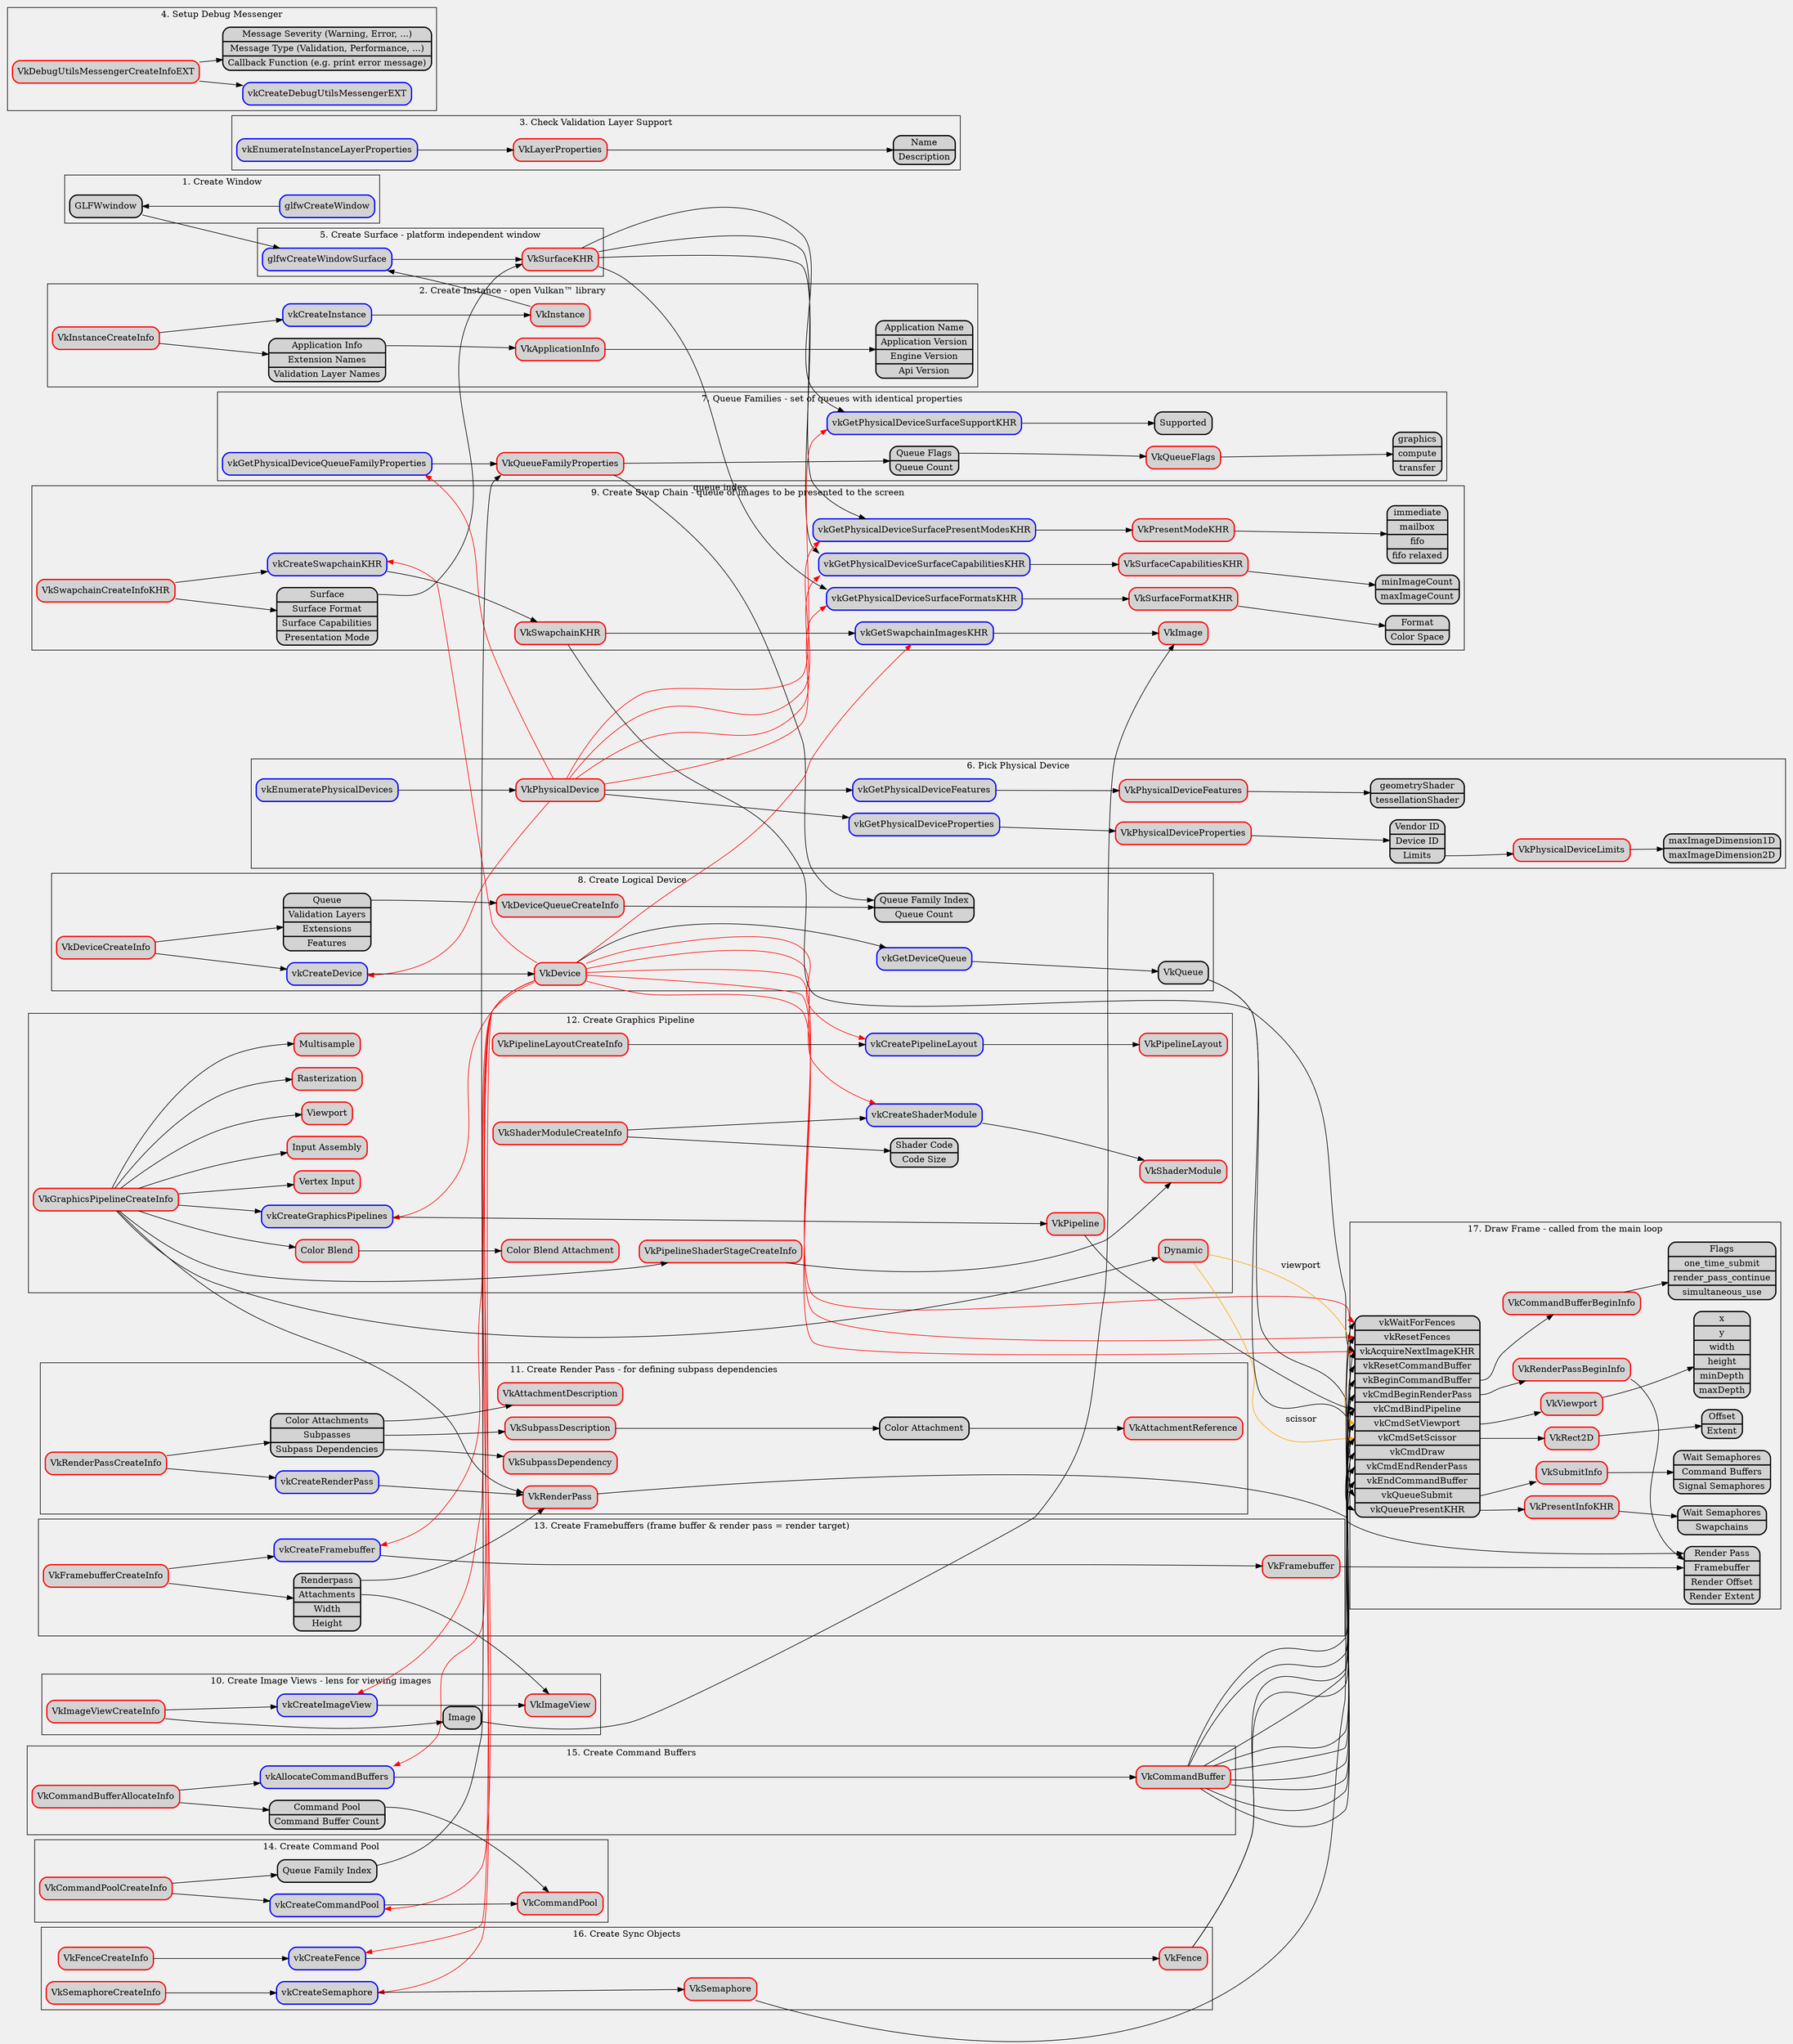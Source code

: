 digraph Vulkan {
  newrank=true;
  rankdir=LR;
  bgcolor=grey94;
  Node [
    shape=record;
    style="rounded,filled,bold";
    fillcolor="lightgrey";
  ];
  // create window
  subgraph cluster_CreateWindow {
    label="1. Create Window";
    glfwCreateWindow [
      color=blue;
    ];
    glfwCreateWindow -> GLFWwindow [
      constraint=false;
    ];
  }
  // create instance
  subgraph cluster_CreateInstance {
    label="2. Create Instance - open Vulkan™ library";
    VkInstanceCreateInfo [
      color=red;
      label="VkInstanceCreateInfo";
    ];
    VkInstanceCreateInfoContent [
      label="<VkApplicationInfo>Application Info| Extension Names| Validation Layer Names";
    ];
    VkInstanceCreateInfo -> VkInstanceCreateInfoContent;
    VkInstanceCreateInfoContent:VkApplicationInfo -> VkApplicationInfo;
    VkApplicationInfo [
      color=red;
    ];
    VkApplicationInfo -> VkApplicationInfoContent;
    VkApplicationInfoContent [
      label="Application Name|Application Version| Engine Version| Api Version";
    ];
    vkCreateInstance [
      color=blue;
    ];
    VkInstanceCreateInfo -> vkCreateInstance;
    VkInstance [
      color=red;
    ];
    vkCreateInstance -> VkInstance;
  }
  // check validation layerse
  subgraph cluster_ValidationLayer {
    label="3. Check Validation Layer Support";
    vkEnumerateInstanceLayerProperties [
      color=blue;
    ];
    VkLayerProperties [
      color=red;
    ];
    vkEnumerateInstanceLayerProperties -> VkLayerProperties;
    VkLayerPropertiesContent [
      label="Name | Description";
    ];
    VkLayerProperties -> VkLayerPropertiesContent;
  }
  subgraph cluster_DebugMessenger {
    label="4. Setup Debug Messenger";
    vkCreateDebugUtilsMessengerEXT [
      color=blue;
    ];
    VkDebugUtilsMessengerCreateInfoEXTContent [
      label="Message Severity (Warning, Error, ...)| Message Type (Validation, Performance, ...) | Callback Function (e.g. print error message)";
    ];
    VkDebugUtilsMessengerCreateInfoEXT [
      color=red;
    ];
    VkDebugUtilsMessengerCreateInfoEXT -> VkDebugUtilsMessengerCreateInfoEXTContent;
    vkCreateDebugUtilsMessengerEXT [
      color=blue;
    ];
    VkDebugUtilsMessengerCreateInfoEXT -> vkCreateDebugUtilsMessengerEXT;
  }
  subgraph cluster_CreateSurface {
    label="5. Create Surface - platform independent window";
    glfwCreateWindowSurface [
      color=blue;
    ];
    GLFWwindow -> glfwCreateWindowSurface;
    VkSurfaceKHR [
      color=red;
    ];
    glfwCreateWindowSurface -> VkSurfaceKHR;
    VkInstance -> glfwCreateWindowSurface;
  }
  subgraph cluster_PhysicalDevice {
    label="6. Pick Physical Device";
    vkEnumeratePhysicalDevices [
      color=blue;
    ];
    VkPhysicalDevice [
      color=red;
    ];
    vkEnumeratePhysicalDevices -> VkPhysicalDevice;
    // Physical Device Properties
    VkPhysicalDeviceProperties [
      color=red;
    ];
    VkPhysicalDevicePropertiesContent [
      label="Vendor ID | Device ID | <limits>Limits";
    ];
    VkPhysicalDeviceLimits [
      color=red;
    ];
    VkPhysicalDevicePropertiesContent:limits -> VkPhysicalDeviceLimits;
    VkPhysicalDeviceLimitsContents [
      label="maxImageDimension1D| maxImageDimension2D";
    ];
    VkPhysicalDeviceLimits -> VkPhysicalDeviceLimitsContents;
    VkPhysicalDeviceProperties -> VkPhysicalDevicePropertiesContent;
    vkGetPhysicalDeviceProperties [
      color=blue;
    ];
    VkPhysicalDevice -> vkGetPhysicalDeviceProperties;
    vkGetPhysicalDeviceProperties -> VkPhysicalDeviceProperties;
    // Physical Device Features
    VkPhysicalDeviceFeatures [
      color=red;
    ];
    VkPhysicalDeviceFeaturesContent [
      label="geometryShader | tessellationShader";
    ];
    VkPhysicalDeviceFeatures -> VkPhysicalDeviceFeaturesContent;
    vkGetPhysicalDeviceFeatures [
      color=blue;
    ];
    VkPhysicalDevice -> vkGetPhysicalDeviceFeatures;
    vkGetPhysicalDeviceFeatures -> VkPhysicalDeviceFeatures;
  }
  // queue families
  subgraph cluster_QueueFamilies {
    label="7. Queue Families - set of queues with identical properties";
    vkGetPhysicalDeviceQueueFamilyProperties [
      color=blue;
    ];
    VkQueueFamilyProperties [
      color=red;
    ];
    VkQueueFamilyPropertiesContent [
      label="<VkQueueFlags>Queue Flags | Queue Count";
    ];
    VkQueueFlags [
      color=red;
    ];
    VkQueueFlagsContent [
      label="graphics | compute| transfer";
    ];
    VkPhysicalDevice -> vkGetPhysicalDeviceQueueFamilyProperties [
      color=red;
    ];
    vkGetPhysicalDeviceQueueFamilyProperties -> VkQueueFamilyProperties;
    VkQueueFamilyProperties -> VkQueueFamilyPropertiesContent;
    VkQueueFamilyPropertiesContent:VkQueueFlags -> VkQueueFlags;
    VkQueueFlags -> VkQueueFlagsContent;
    // surface support
    vkGetPhysicalDeviceSurfaceSupportKHR [
      color=blue;
    ];
    VkPhysicalDevice -> vkGetPhysicalDeviceSurfaceSupportKHR [
      color=red;
    ];
    VkSurfaceKHR -> vkGetPhysicalDeviceSurfaceSupportKHR;
    vkGetPhysicalDeviceSurfaceSupportKHR -> Supported;
  }
  // create logical device
  subgraph cluster_CreateLogicalDevice {
    label="8. Create Logical Device";
    vkCreateDevice [
      color=blue;
    ];
    VkDeviceCreateInfo [
      color=red;
    ];
    VkDeviceQueueCreateInfo [
      color=red;
    ];
    VkDevice [
      color=red;
    ];
    VkPhysicalDevice -> vkCreateDevice [
      color=red;
    ];
    VkDeviceCreateInfo -> vkCreateDevice;
    vkCreateDevice -> VkDevice;
    VkDeviceCreateInfoContent [
      label="<Queue>Queue | Validation Layers | Extensions | Features";
    ];
    VkDeviceCreateInfo -> VkDeviceCreateInfoContent;
    VkDeviceQueueCreateInfoContent [
      label="<QueueFamilyIndex>Queue Family Index | Queue Count";
    ];
    VkDeviceQueueCreateInfo -> VkDeviceQueueCreateInfoContent;
    VkDeviceCreateInfoContent:Queue -> VkDeviceQueueCreateInfo;
    VkQueueFamilyProperties -> VkDeviceQueueCreateInfoContent:QueueFamilyIndex [
      label="queue index";
    ];
    vkGetDeviceQueue [
      color=blue;
    ];
    VkDevice -> vkGetDeviceQueue;
    vkGetDeviceQueue -> VkQueue;
  }
  subgraph cluster_CreateSwapChain {
    label="9. Create Swap Chain - queue of images to be presented to the screen";
    vkGetPhysicalDeviceSurfaceCapabilitiesKHR [
      color=blue;
    ];
    VkSurfaceCapabilitiesKHR [
      color=red;
    ];
    VkSurfaceCapabilitiesKHRContent [
      label="minImageCount | maxImageCount";
    ];
    VkPhysicalDevice -> vkGetPhysicalDeviceSurfaceCapabilitiesKHR [
      color=red;
    ];
    VkSurfaceKHR -> vkGetPhysicalDeviceSurfaceCapabilitiesKHR;
    vkGetPhysicalDeviceSurfaceCapabilitiesKHR -> VkSurfaceCapabilitiesKHR;
    VkSurfaceCapabilitiesKHR -> VkSurfaceCapabilitiesKHRContent;
    vkGetPhysicalDeviceSurfaceFormatsKHR [
      color=blue;
    ];
    VkPhysicalDevice -> vkGetPhysicalDeviceSurfaceFormatsKHR [
      color=red;
    ];
    VkSurfaceKHR -> vkGetPhysicalDeviceSurfaceFormatsKHR;
    VkSurfaceFormatKHR [
      color=red;
    ];
    vkGetPhysicalDeviceSurfaceFormatsKHR -> VkSurfaceFormatKHR;
    VkSurfaceFormatKHRContent [
      label="Format | Color Space";
    ];
    VkSurfaceFormatKHR -> VkSurfaceFormatKHRContent;
    vkGetPhysicalDeviceSurfacePresentModesKHR [
      color=blue;
    ];
    VkPresentModeKHR [
      color=red;
    ];
    VkPhysicalDevice -> vkGetPhysicalDeviceSurfacePresentModesKHR [
      color=red;
    ];
    VkSurfaceKHR -> vkGetPhysicalDeviceSurfacePresentModesKHR;
    vkGetPhysicalDeviceSurfacePresentModesKHR -> VkPresentModeKHR;
    VkPresentModeKHRContent [
      label="immediate| mailbox| fifo| fifo relaxed";
    ];
    VkPresentModeKHR -> VkPresentModeKHRContent;
    vkCreateSwapchainKHR [
      color=blue;
    ];
    VkDevice -> vkCreateSwapchainKHR [
      color=red;
    ];
    VkSwapchainKHR [
      color=red;
    ];
    VkSwapchainCreateInfoKHR [
      color=red;
    ];
    VkSwapchainCreateInfoKHRContent [
      label="<Surface>Surface | <SurfaceFormat>Surface Format | <SurfaceCapabilities>Surface Capabilities | <PresentationMode>Presentation Mode";
    ];
    VkSwapchainCreateInfoKHR -> VkSwapchainCreateInfoKHRContent;
    VkSwapchainCreateInfoKHR -> vkCreateSwapchainKHR;
    vkCreateSwapchainKHR -> VkSwapchainKHR;
    VkSwapchainCreateInfoKHRContent:Surface -> VkSurfaceKHR;
    vkGetSwapchainImagesKHR [
      color=blue;
    ];
    VkDevice -> vkGetSwapchainImagesKHR [
      color=red;
    ];
    VkSwapchainKHR -> vkGetSwapchainImagesKHR;
    VkImage [
      color=red;
    ];
    vkGetSwapchainImagesKHR -> VkImage;
  }
  subgraph cluster_CreateImageViews {
    label="10. Create Image Views - lens for viewing images";
    vkCreateImageView [
      color=blue;
    ];
    VkDevice -> vkCreateImageView [
      color=red;
    ];
    VkImageView [
      color=red;
    ];
    vkCreateImageView -> VkImageView;
    VkImageViewCreateInfo [
      color=red;
    ];
    VkImageViewCreateInfoContent [
      label="<Image>Image";
    ];
    VkImageViewCreateInfo -> VkImageViewCreateInfoContent;
    VkImageViewCreateInfo -> vkCreateImageView;
    VkImageViewCreateInfoContent:Image -> VkImage;
  }
  subgraph cluster_CreateRenderPass {
    label="11. Create Render Pass - for defining subpass dependencies";
    href="https://i.stack.imgur.com/K0NRD.png";
    vkCreateRenderPass [
      color=blue;
    ];
    VkRenderPassCreateInfo [
      color=red;
    ];
    VkRenderPassCreateInfoContent [
      label="<ColorAttachments>Color Attachments | <Subpasses>Subpasses | <SubpassDependencies>Subpass Dependencies";
    ];
    VkRenderPassCreateInfo -> VkRenderPassCreateInfoContent;
    VkRenderPassCreateInfo -> vkCreateRenderPass;
    VkAttachmentDescription [
      color=red;
    ];
    VkAttachmentReference [
      color=red;
    ];
    VkSubpassDescription [
      color=red;
    ];
    VkSubpassDependency [
      color=red;
    ];
    VkRenderPassCreateInfoContent:ColorAttachments -> VkAttachmentDescription;
    VkRenderPassCreateInfoContent:Subpasses -> VkSubpassDescription;
    VkRenderPassCreateInfoContent:SubpassDependencies -> VkSubpassDependency;
    VkSubpassDescriptionContent [
      label="<ColorAttachments>Color Attachment";
    ];
    VkSubpassDescription -> VkSubpassDescriptionContent;
    VkSubpassDescriptionContent:ColorAttachments -> VkAttachmentReference;
    VkRenderPass [
      color=red;
    ];
    vkCreateRenderPass -> VkRenderPass;
  }
  subgraph cluster_CreateGraphicsPipeline {
    label="12. Create Graphics Pipeline";
    href="https://vulkan-tutorial.com/images/vulkan_simplified_pipeline.svg";
    vkCreateShaderModule [
      color=blue;
    ];
    VkShaderModule [
      color=red;
    ];
    VkShaderModuleCreateInfo [
      color=red;
    ];
    VkShaderModuleCreateInfo -> vkCreateShaderModule;
    VkDevice -> vkCreateShaderModule [
      color=red;
    ];
    vkCreateShaderModule -> VkShaderModule;
    VkShaderModuleCreateInfoContent [
      label="Shader Code | Code Size";
    ];
    VkShaderModuleCreateInfo -> VkShaderModuleCreateInfoContent;
    VkPipelineShaderStageCreateInfo [
      color=red;
    ];
    VkPipelineVertexInputStateCreateInfo [
      label="Vertex Input";
      color=red;
    ];
    VkPipelineInputAssemblyStateCreateInfo [
      label="Input Assembly";
      color=red;
    ];
    VkPipelineViewportStateCreateInfo [
      label="Viewport";
      color=red;
    ];
    VkPipelineRasterizationStateCreateInfo [
      label="Rasterization";
      color=red;
    ];
    VkPipelineMultisampleStateCreateInfo [
      label="Multisample";
      color=red;
    ];
    VkPipelineColorBlendAttachmentState [
      label="Color Blend Attachment";
      color=red;
    ];
    VkPipelineColorBlendStateCreateInfo [
      label="Color Blend";
      color=red;
    ];
    VkPipelineDynamicStateCreateInfo [
      label="Dynamic";
      color=red;
    ];
    VkPipelineLayoutCreateInfo [
      color=red;
    ];
    vkCreatePipelineLayout [
      color=blue;
    ];
    VkPipelineLayoutCreateInfo -> vkCreatePipelineLayout;
    VkDevice -> vkCreatePipelineLayout [
      color=red;
    ];
    VkDevice -> vkCreateGraphicsPipelines [
      color=red;
    ];
    VkGraphicsPipelineCreateInfo [
      color=red;
    ];
    vkCreateGraphicsPipelines [
      color=blue;
    ];
    VkGraphicsPipelineCreateInfo -> VkPipelineVertexInputStateCreateInfo;
    VkGraphicsPipelineCreateInfo -> VkPipelineInputAssemblyStateCreateInfo;
    VkGraphicsPipelineCreateInfo -> VkPipelineViewportStateCreateInfo;
    VkGraphicsPipelineCreateInfo -> VkPipelineRasterizationStateCreateInfo;
    VkGraphicsPipelineCreateInfo -> VkPipelineMultisampleStateCreateInfo;
    VkGraphicsPipelineCreateInfo -> VkPipelineColorBlendStateCreateInfo;
    VkGraphicsPipelineCreateInfo -> VkPipelineDynamicStateCreateInfo;
    VkPipelineColorBlendStateCreateInfo -> VkPipelineColorBlendAttachmentState;
    VkGraphicsPipelineCreateInfo -> VkPipelineShaderStageCreateInfo;
    VkGraphicsPipelineCreateInfo -> vkCreateGraphicsPipelines;
    VkGraphicsPipelineCreateInfo -> VkRenderPass;
    VkPipelineShaderStageCreateInfo -> VkShaderModule;
    VkPipelineLayout [
      color=red;
    ];
    vkCreatePipelineLayout -> VkPipelineLayout;
    VkPipeline [
      color=red;
    ];
    vkCreateGraphicsPipelines -> VkPipeline;
  }
  subgraph cluster_CreateFramebuffers {
    label="13. Create Framebuffers (frame buffer & render pass = render target)";
    href="https://i.stack.imgur.com/K0NRD.png";
    vkCreateFramebuffer [
      color=blue;
    ];
    VkFramebuffer [
      color=red;
    ];
    vkCreateFramebuffer -> VkFramebuffer;
    VkDevice -> vkCreateFramebuffer [
      color=red;
    ];
    VkFramebufferCreateInfo [
      color=red;
    ];
    VkFramebufferCreateInfo -> vkCreateFramebuffer;
    VkFramebufferCreateInfoContent [
      label="<Renderpass>Renderpass | <Attachments>Attachments | Width | Height";
    ];
    VkFramebufferCreateInfoContent:Renderpass -> VkRenderPass;
    VkFramebufferCreateInfo -> VkFramebufferCreateInfoContent;
    VkFramebufferCreateInfoContent:Attachments -> VkImageView;
  }
  subgraph cluster_CreateCommandPool {
    label="14. Create Command Pool";
    vkCreateCommandPool [
      color=blue;
    ];
    VkCommandPoolCreateInfo [
      color=red;
    ];
    VkDevice -> vkCreateCommandPool [
      color=red;
    ];
    VkCommandPoolCreateInfoContent [
      label="<QueueFamilyIndex>Queue Family Index";
    ];
    VkCommandPoolCreateInfo -> vkCreateCommandPool;
    VkCommandPoolCreateInfo -> VkCommandPoolCreateInfoContent;
    VkCommandPoolCreateInfoContent:QueueFamilyIndex -> VkQueueFamilyProperties;
    VkCommandPool [
      color=red;
    ];
    vkCreateCommandPool -> VkCommandPool;
  }
  subgraph cluster_CreateCommandBuffers {
    label="15. Create Command Buffers";
    VkCommandBufferAllocateInfo [
      color=red;
    ];
    VkCommandBufferAllocateInfoContent [
      label="<CommandPool>Command Pool | Command Buffer Count";
    ];
    VkCommandBufferAllocateInfo -> VkCommandBufferAllocateInfoContent;
    vkAllocateCommandBuffers [
      color=blue;
    ];
    VkDevice -> vkAllocateCommandBuffers [
      color=red;
    ];
    VkCommandBufferAllocateInfo -> vkAllocateCommandBuffers;
    VkCommandBufferAllocateInfoContent:CommandPool -> VkCommandPool;
    VkCommandBuffer [
      color=red;
    ];
    vkAllocateCommandBuffers -> VkCommandBuffer;
  }
  subgraph cluster_CreateSyncObjects {
    label="16. Create Sync Objects";
    vkCreateSemaphore [
      color=blue;
    ];
    vkCreateFence [
      color=blue;
    ];
    VkFenceCreateInfo [
      color=red;
    ];
    VkSemaphoreCreateInfo [
      color=red;
    ];
    VkDevice -> vkCreateSemaphore [
      color=red;
    ];
    VkDevice -> vkCreateFence [
      color=red;
    ];
    VkSemaphore [
      color=red;
    ];
    VkFence [
      color=red;
    ];
    vkCreateSemaphore -> VkSemaphore;
    vkCreateFence -> VkFence;
    VkSemaphoreCreateInfo -> vkCreateSemaphore;
    VkFenceCreateInfo -> vkCreateFence;
  }
  subgraph cluster_DrawFrame {
    label="17. Draw Frame - called from the main loop";
    VkDevice -> code:vkWaitForFences [
      color=red;
    ];
    VkFence -> code:vkWaitForFences;
    VkDevice -> code:vkResetFences [
      color=red;
    ];
    VkFence -> code:vkResetFences;
    VkDevice -> code:vkAcquireNextImageKHR [
      color=red;
    ];
    VkSwapchainKHR -> code:vkAcquireNextImageKHR;
    VkSemaphore -> code:vkAcquireNextImageKHR;
    VkCommandBuffer -> code:vkResetCommandBuffer;
    VkCommandBuffer -> code:vkBeginCommandBuffer;
    VkCommandBuffer -> code:vkCmdBeginRenderPass;
    VkCommandBuffer -> code:vkCmdBindPipeline;
    VkCommandBuffer -> code:vkCmdSetViewport;
    VkCommandBuffer -> code:vkCmdSetScissor;
    VkCommandBuffer -> code:vkCmdDraw;
    VkCommandBuffer -> code:vkCmdEndRenderPass;
    VkCommandBuffer -> code:vkEndCommandBuffer;
    VkQueue -> code:vkQueueSubmit;
    VkQueue -> code:vkQueuePresentKHR;
    code [
      label="<vkWaitForFences>vkWaitForFences | <vkResetFences>vkResetFences | <vkAcquireNextImageKHR>vkAcquireNextImageKHR | <vkResetCommandBuffer>vkResetCommandBuffer | <vkBeginCommandBuffer>vkBeginCommandBuffer| <vkCmdBeginRenderPass>vkCmdBeginRenderPass | <vkCmdBindPipeline>vkCmdBindPipeline  | <vkCmdSetViewport>vkCmdSetViewport |<vkCmdSetScissor>vkCmdSetScissor | <vkCmdDraw>vkCmdDraw | <vkCmdEndRenderPass>vkCmdEndRenderPass | <vkEndCommandBuffer>vkEndCommandBuffer | <vkQueueSubmit>vkQueueSubmit | <vkQueuePresentKHR>vkQueuePresentKHR";
    ];
    VkCommandBufferBeginInfo [
      color=red;
    ];
    VkCommandBufferBeginInfoContent [
      label="Flags | one_time_submit | render_pass_continue | simultaneous_use";
    ];
    VkCommandBufferBeginInfo -> VkCommandBufferBeginInfoContent;
    code:vkBeginCommandBuffer -> VkCommandBufferBeginInfo;
    VkPipeline -> code:vkCmdBindPipeline;
    VkRenderPassBeginInfo [
      color=red;
    ];
    VkRenderPassBeginInfoContent [
      label="<RenderPass>Render Pass | <Framebuffer>Framebuffer | Render Offset | Render Extent";
    ];
    VkRenderPassBeginInfo -> VkRenderPassBeginInfoContent;
    code:vkCmdBeginRenderPass -> VkRenderPassBeginInfo;
    VkRenderPass -> VkRenderPassBeginInfoContent:RenderPass;
    VkFramebuffer -> VkRenderPassBeginInfoContent:Framebuffer;
    code:vkCmdSetViewport -> VkViewport;
    VkViewport [
      color=red;
    ];
    VkViewportContent [
      label="x | y | width | height | minDepth | maxDepth";
    ];
    VkViewport -> VkViewportContent;
    VkPipelineDynamicStateCreateInfo -> code:vkCmdSetViewport [
      label="viewport";
      color=orange;
    ];
    VkPipelineDynamicStateCreateInfo -> code:vkCmdSetScissor [
      label="scissor";
      color=orange;
    ];
    VkRect2D [
      color=red;
    ];
    VkRect2DContent [
      label="Offset | Extent";
    ];
    VkRect2D -> VkRect2DContent;
    code:vkCmdSetScissor -> VkRect2D;
    VkSubmitInfo [
      color=red;
    ];
    VkSubmitInfoContent [
      label="Wait Semaphores | Command Buffers | Signal Semaphores";
    ];
    VkSubmitInfo -> VkSubmitInfoContent;
    code:vkQueueSubmit -> VkSubmitInfo;
    VkPresentInfoKHR [
      color=red;
    ];
    VkPresentInfoKHRContent [
      label="Wait Semaphores | Swapchains";
    ];
    VkPresentInfoKHR -> VkPresentInfoKHRContent;
    code:vkQueuePresentKHR -> VkPresentInfoKHR;
  }
  { rank=same; glfwCreateWindow; vkCreateInstance; vkEnumerateInstanceLayerProperties; vkCreateDebugUtilsMessengerEXT; vkCreateDebugUtilsMessengerEXT; glfwCreateWindowSurface; vkEnumeratePhysicalDevices; vkGetPhysicalDeviceQueueFamilyProperties; vkCreateDevice; vkCreateSwapchainKHR; vkCreateImageView; vkCreateRenderPass; vkCreateGraphicsPipelines; vkCreateFramebuffer; vkCreateCommandPool; vkAllocateCommandBuffers; vkCreateSemaphore; vkCreateFence; }
}
